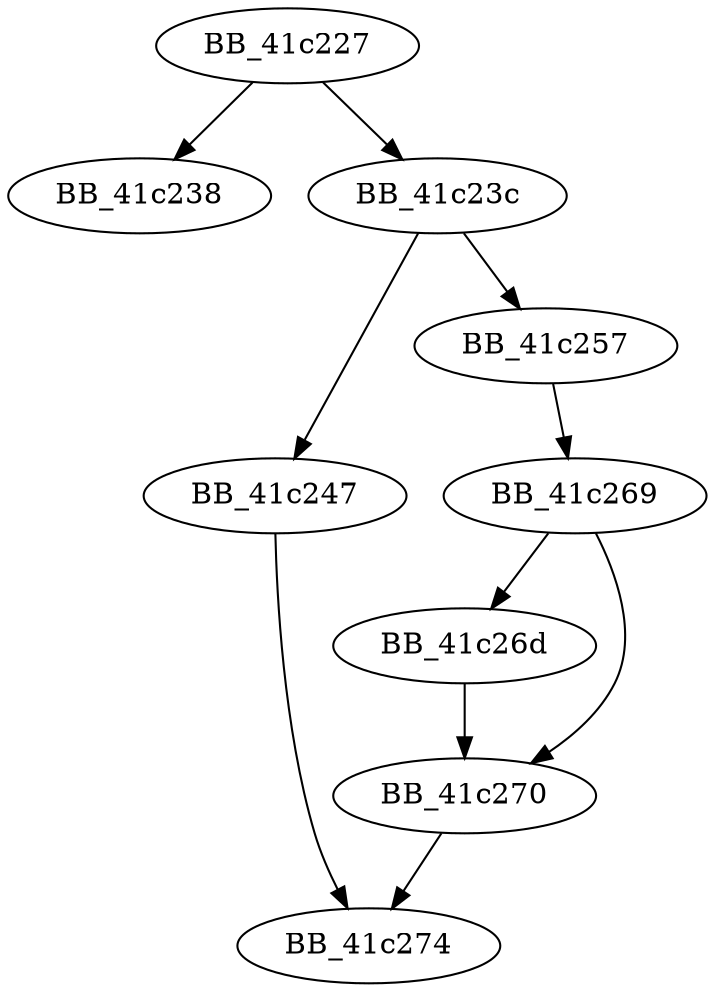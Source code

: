 DiGraph _iswctype{
BB_41c227->BB_41c238
BB_41c227->BB_41c23c
BB_41c23c->BB_41c247
BB_41c23c->BB_41c257
BB_41c247->BB_41c274
BB_41c257->BB_41c269
BB_41c269->BB_41c26d
BB_41c269->BB_41c270
BB_41c26d->BB_41c270
BB_41c270->BB_41c274
}
